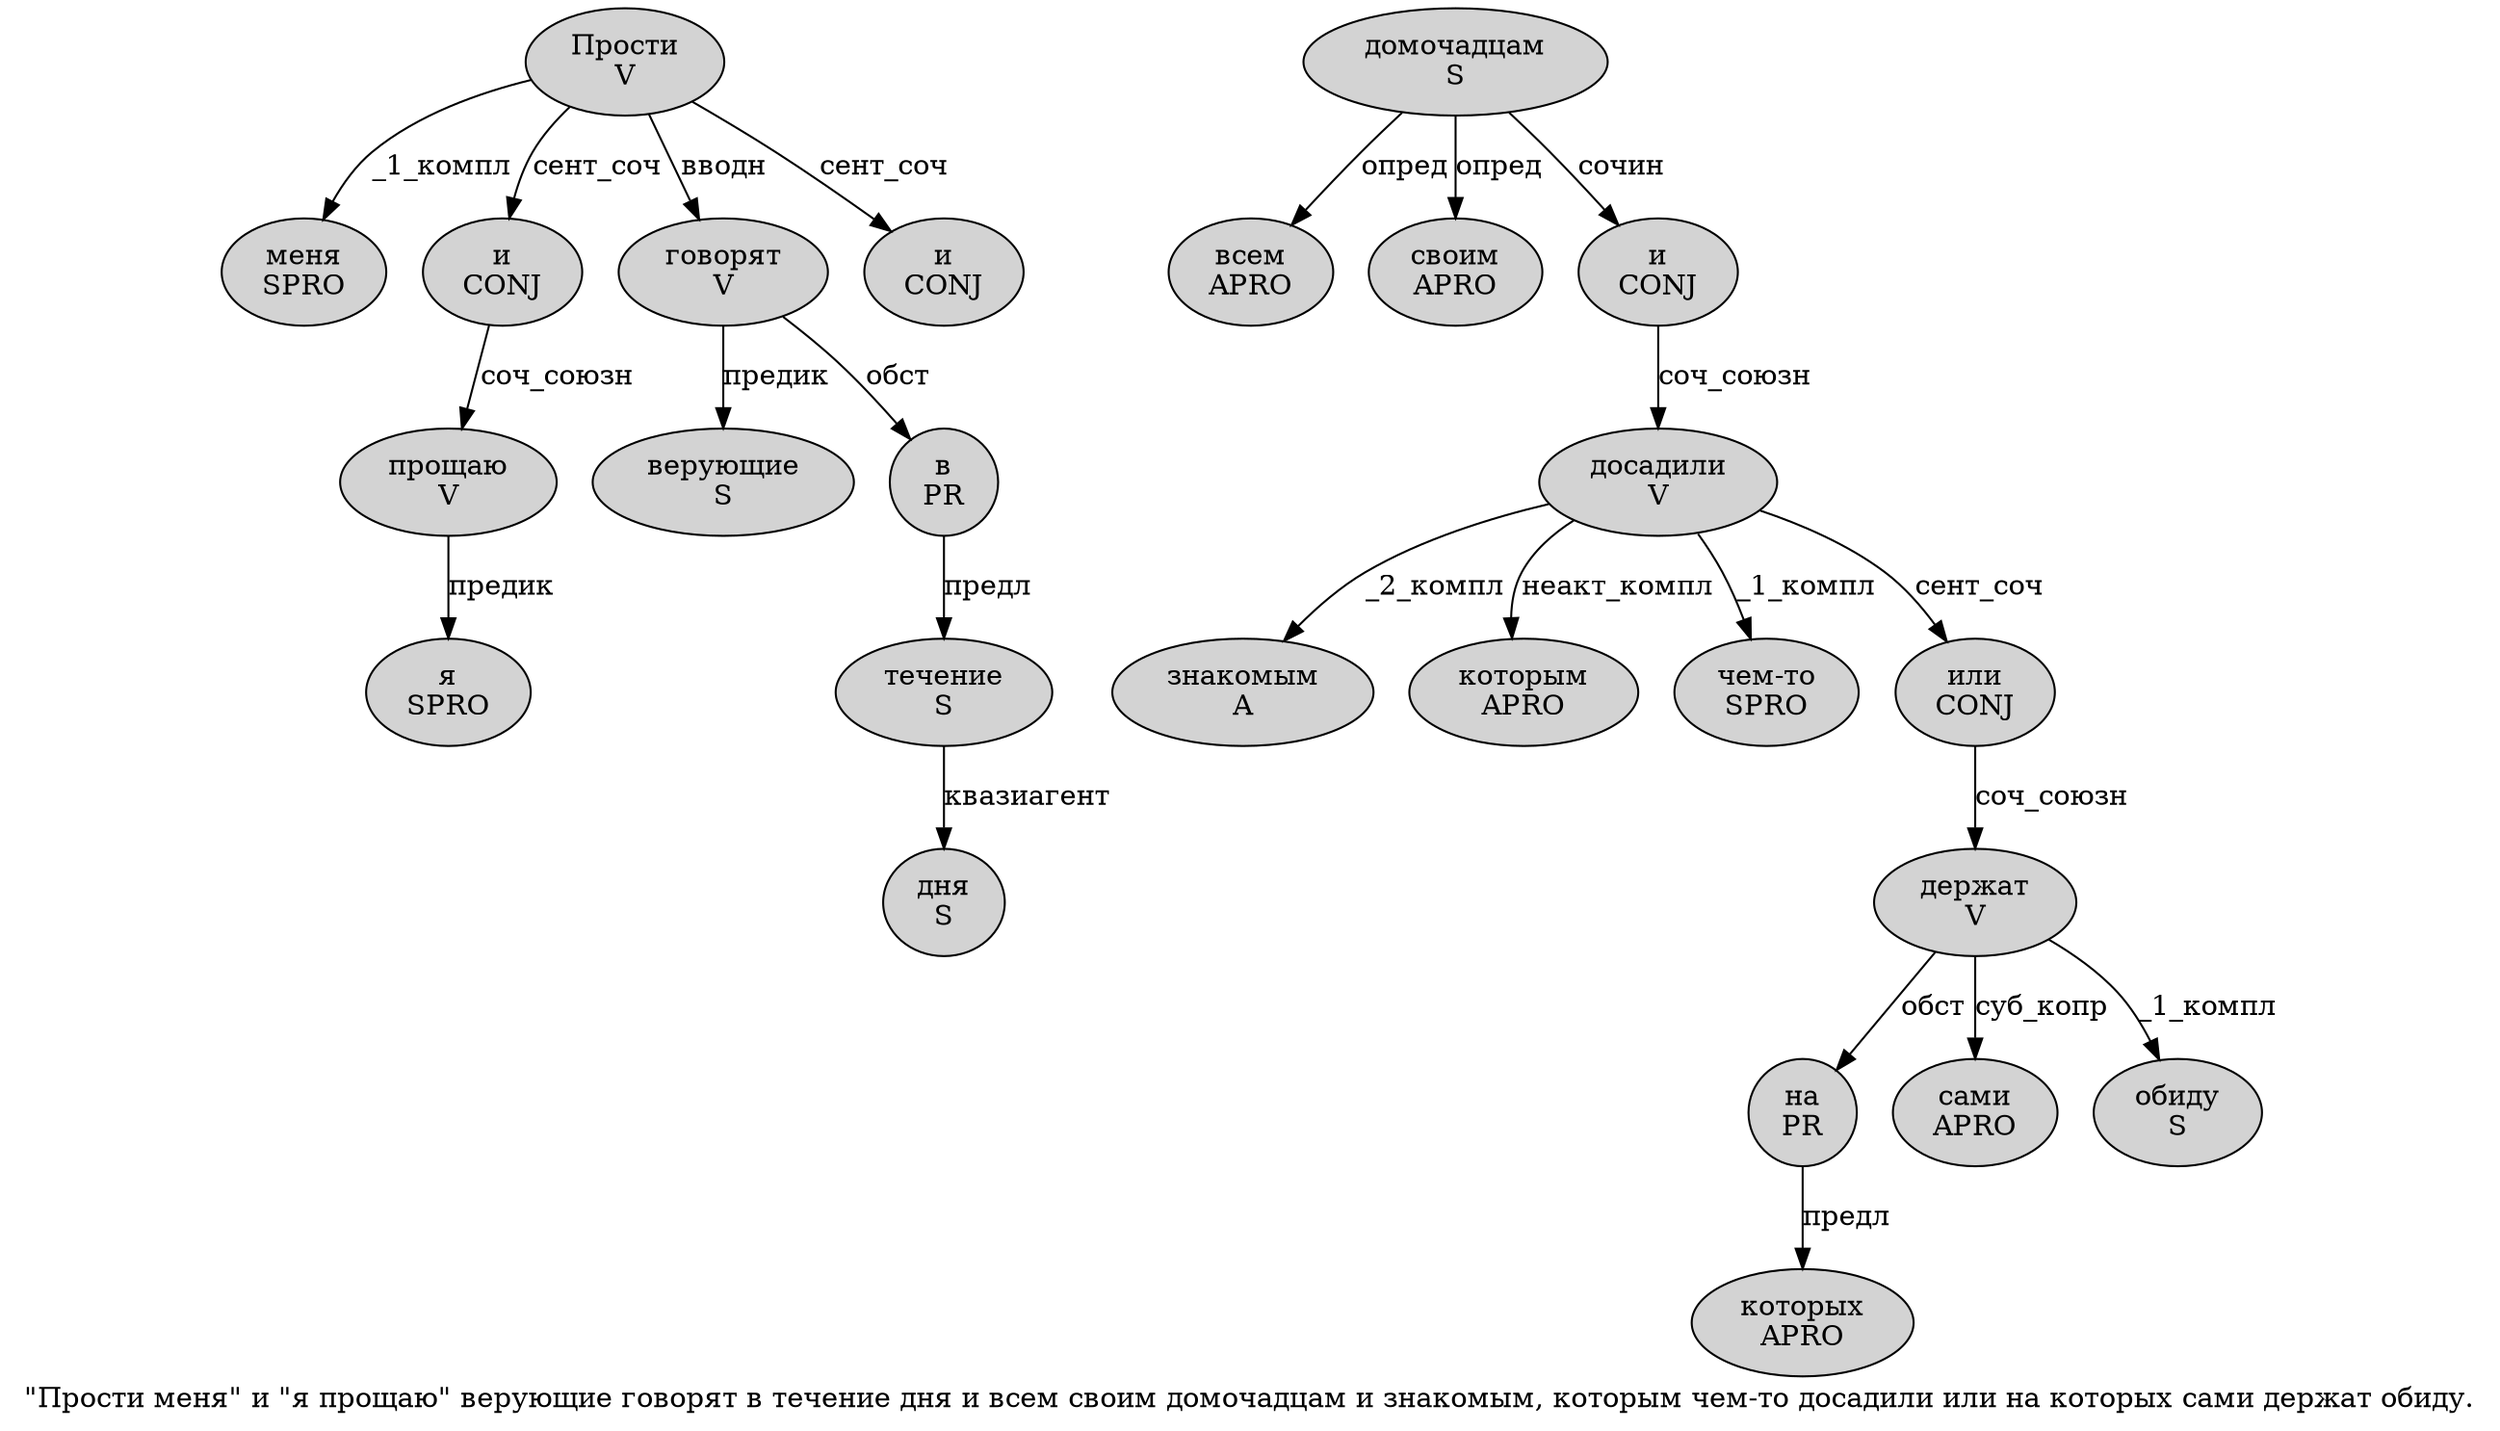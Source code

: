 digraph SENTENCE_1088 {
	graph [label="\"Прости меня\" и \"я прощаю\" верующие говорят в течение дня и всем своим домочадцам и знакомым, которым чем-то досадили или на которых сами держат обиду."]
	node [style=filled]
		1 [label="Прости
V" color="" fillcolor=lightgray penwidth=1 shape=ellipse]
		2 [label="меня
SPRO" color="" fillcolor=lightgray penwidth=1 shape=ellipse]
		4 [label="и
CONJ" color="" fillcolor=lightgray penwidth=1 shape=ellipse]
		6 [label="я
SPRO" color="" fillcolor=lightgray penwidth=1 shape=ellipse]
		7 [label="прощаю
V" color="" fillcolor=lightgray penwidth=1 shape=ellipse]
		9 [label="верующие
S" color="" fillcolor=lightgray penwidth=1 shape=ellipse]
		10 [label="говорят
V" color="" fillcolor=lightgray penwidth=1 shape=ellipse]
		11 [label="в
PR" color="" fillcolor=lightgray penwidth=1 shape=ellipse]
		12 [label="течение
S" color="" fillcolor=lightgray penwidth=1 shape=ellipse]
		13 [label="дня
S" color="" fillcolor=lightgray penwidth=1 shape=ellipse]
		14 [label="и
CONJ" color="" fillcolor=lightgray penwidth=1 shape=ellipse]
		15 [label="всем
APRO" color="" fillcolor=lightgray penwidth=1 shape=ellipse]
		16 [label="своим
APRO" color="" fillcolor=lightgray penwidth=1 shape=ellipse]
		17 [label="домочадцам
S" color="" fillcolor=lightgray penwidth=1 shape=ellipse]
		18 [label="и
CONJ" color="" fillcolor=lightgray penwidth=1 shape=ellipse]
		19 [label="знакомым
A" color="" fillcolor=lightgray penwidth=1 shape=ellipse]
		21 [label="которым
APRO" color="" fillcolor=lightgray penwidth=1 shape=ellipse]
		22 [label="чем-то
SPRO" color="" fillcolor=lightgray penwidth=1 shape=ellipse]
		23 [label="досадили
V" color="" fillcolor=lightgray penwidth=1 shape=ellipse]
		24 [label="или
CONJ" color="" fillcolor=lightgray penwidth=1 shape=ellipse]
		25 [label="на
PR" color="" fillcolor=lightgray penwidth=1 shape=ellipse]
		26 [label="которых
APRO" color="" fillcolor=lightgray penwidth=1 shape=ellipse]
		27 [label="сами
APRO" color="" fillcolor=lightgray penwidth=1 shape=ellipse]
		28 [label="держат
V" color="" fillcolor=lightgray penwidth=1 shape=ellipse]
		29 [label="обиду
S" color="" fillcolor=lightgray penwidth=1 shape=ellipse]
			18 -> 23 [label="соч_союзн"]
			10 -> 9 [label="предик"]
			10 -> 11 [label="обст"]
			24 -> 28 [label="соч_союзн"]
			23 -> 19 [label="_2_компл"]
			23 -> 21 [label="неакт_компл"]
			23 -> 22 [label="_1_компл"]
			23 -> 24 [label="сент_соч"]
			1 -> 2 [label="_1_компл"]
			1 -> 4 [label="сент_соч"]
			1 -> 10 [label="вводн"]
			1 -> 14 [label="сент_соч"]
			7 -> 6 [label="предик"]
			4 -> 7 [label="соч_союзн"]
			28 -> 25 [label="обст"]
			28 -> 27 [label="суб_копр"]
			28 -> 29 [label="_1_компл"]
			25 -> 26 [label="предл"]
			12 -> 13 [label="квазиагент"]
			17 -> 15 [label="опред"]
			17 -> 16 [label="опред"]
			17 -> 18 [label="сочин"]
			11 -> 12 [label="предл"]
}